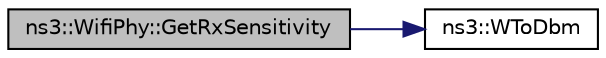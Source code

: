 digraph "ns3::WifiPhy::GetRxSensitivity"
{
 // LATEX_PDF_SIZE
  edge [fontname="Helvetica",fontsize="10",labelfontname="Helvetica",labelfontsize="10"];
  node [fontname="Helvetica",fontsize="10",shape=record];
  rankdir="LR";
  Node1 [label="ns3::WifiPhy::GetRxSensitivity",height=0.2,width=0.4,color="black", fillcolor="grey75", style="filled", fontcolor="black",tooltip="Return the receive sensitivity threshold (dBm)."];
  Node1 -> Node2 [color="midnightblue",fontsize="10",style="solid",fontname="Helvetica"];
  Node2 [label="ns3::WToDbm",height=0.2,width=0.4,color="black", fillcolor="white", style="filled",URL="$namespacens3.html#a256abf4ba6bab6e20f8419fff00e73e2",tooltip="Convert from Watts to dBm."];
}
